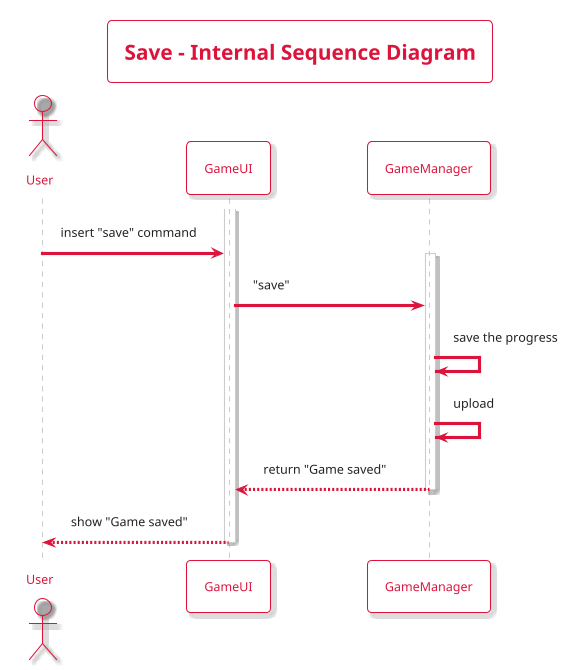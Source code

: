 @startuml SaveInternalSequenceDiagram

!theme materia-outline

skinparam ArrowColor #DC143C
skinparam BackgroundColor #FFFFFF

skinparam titleBorderColor #DC143C
skinparam titleFontColor #DC143C

skinparam ActorBorderColor #DC143C
skinparam ActorFontColor #DC143C

skinparam ParticipantFontColor #DC143C
skinparam ParticipantBorderColor #DC143C

title Save - Internal Sequence Diagram

actor User
participant GameUI
participant GameManager

activate GameUI
User -> GameUI : insert "save" command

activate GameManager
GameUI -> GameManager : "save"

GameManager -> GameManager : save the progress

GameManager -> GameManager : upload

GameManager --> GameUI : return "Game saved"
deactivate GameManager

GameUI --> User : show "Game saved"

deactivate GameUI

@enduml
